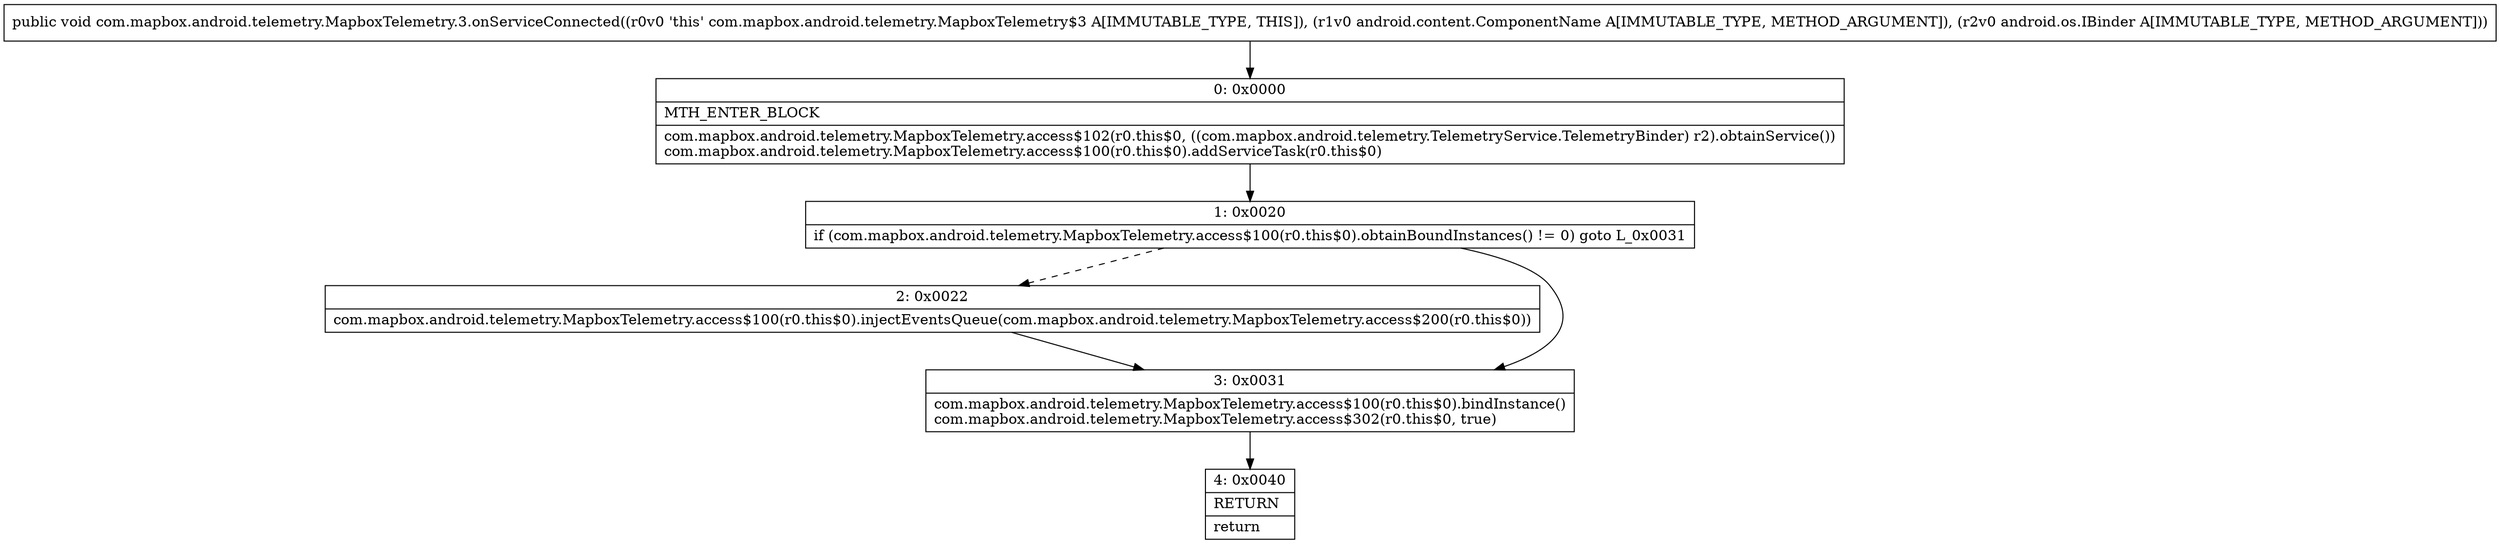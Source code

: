 digraph "CFG forcom.mapbox.android.telemetry.MapboxTelemetry.3.onServiceConnected(Landroid\/content\/ComponentName;Landroid\/os\/IBinder;)V" {
Node_0 [shape=record,label="{0\:\ 0x0000|MTH_ENTER_BLOCK\l|com.mapbox.android.telemetry.MapboxTelemetry.access$102(r0.this$0, ((com.mapbox.android.telemetry.TelemetryService.TelemetryBinder) r2).obtainService())\lcom.mapbox.android.telemetry.MapboxTelemetry.access$100(r0.this$0).addServiceTask(r0.this$0)\l}"];
Node_1 [shape=record,label="{1\:\ 0x0020|if (com.mapbox.android.telemetry.MapboxTelemetry.access$100(r0.this$0).obtainBoundInstances() != 0) goto L_0x0031\l}"];
Node_2 [shape=record,label="{2\:\ 0x0022|com.mapbox.android.telemetry.MapboxTelemetry.access$100(r0.this$0).injectEventsQueue(com.mapbox.android.telemetry.MapboxTelemetry.access$200(r0.this$0))\l}"];
Node_3 [shape=record,label="{3\:\ 0x0031|com.mapbox.android.telemetry.MapboxTelemetry.access$100(r0.this$0).bindInstance()\lcom.mapbox.android.telemetry.MapboxTelemetry.access$302(r0.this$0, true)\l}"];
Node_4 [shape=record,label="{4\:\ 0x0040|RETURN\l|return\l}"];
MethodNode[shape=record,label="{public void com.mapbox.android.telemetry.MapboxTelemetry.3.onServiceConnected((r0v0 'this' com.mapbox.android.telemetry.MapboxTelemetry$3 A[IMMUTABLE_TYPE, THIS]), (r1v0 android.content.ComponentName A[IMMUTABLE_TYPE, METHOD_ARGUMENT]), (r2v0 android.os.IBinder A[IMMUTABLE_TYPE, METHOD_ARGUMENT])) }"];
MethodNode -> Node_0;
Node_0 -> Node_1;
Node_1 -> Node_2[style=dashed];
Node_1 -> Node_3;
Node_2 -> Node_3;
Node_3 -> Node_4;
}

